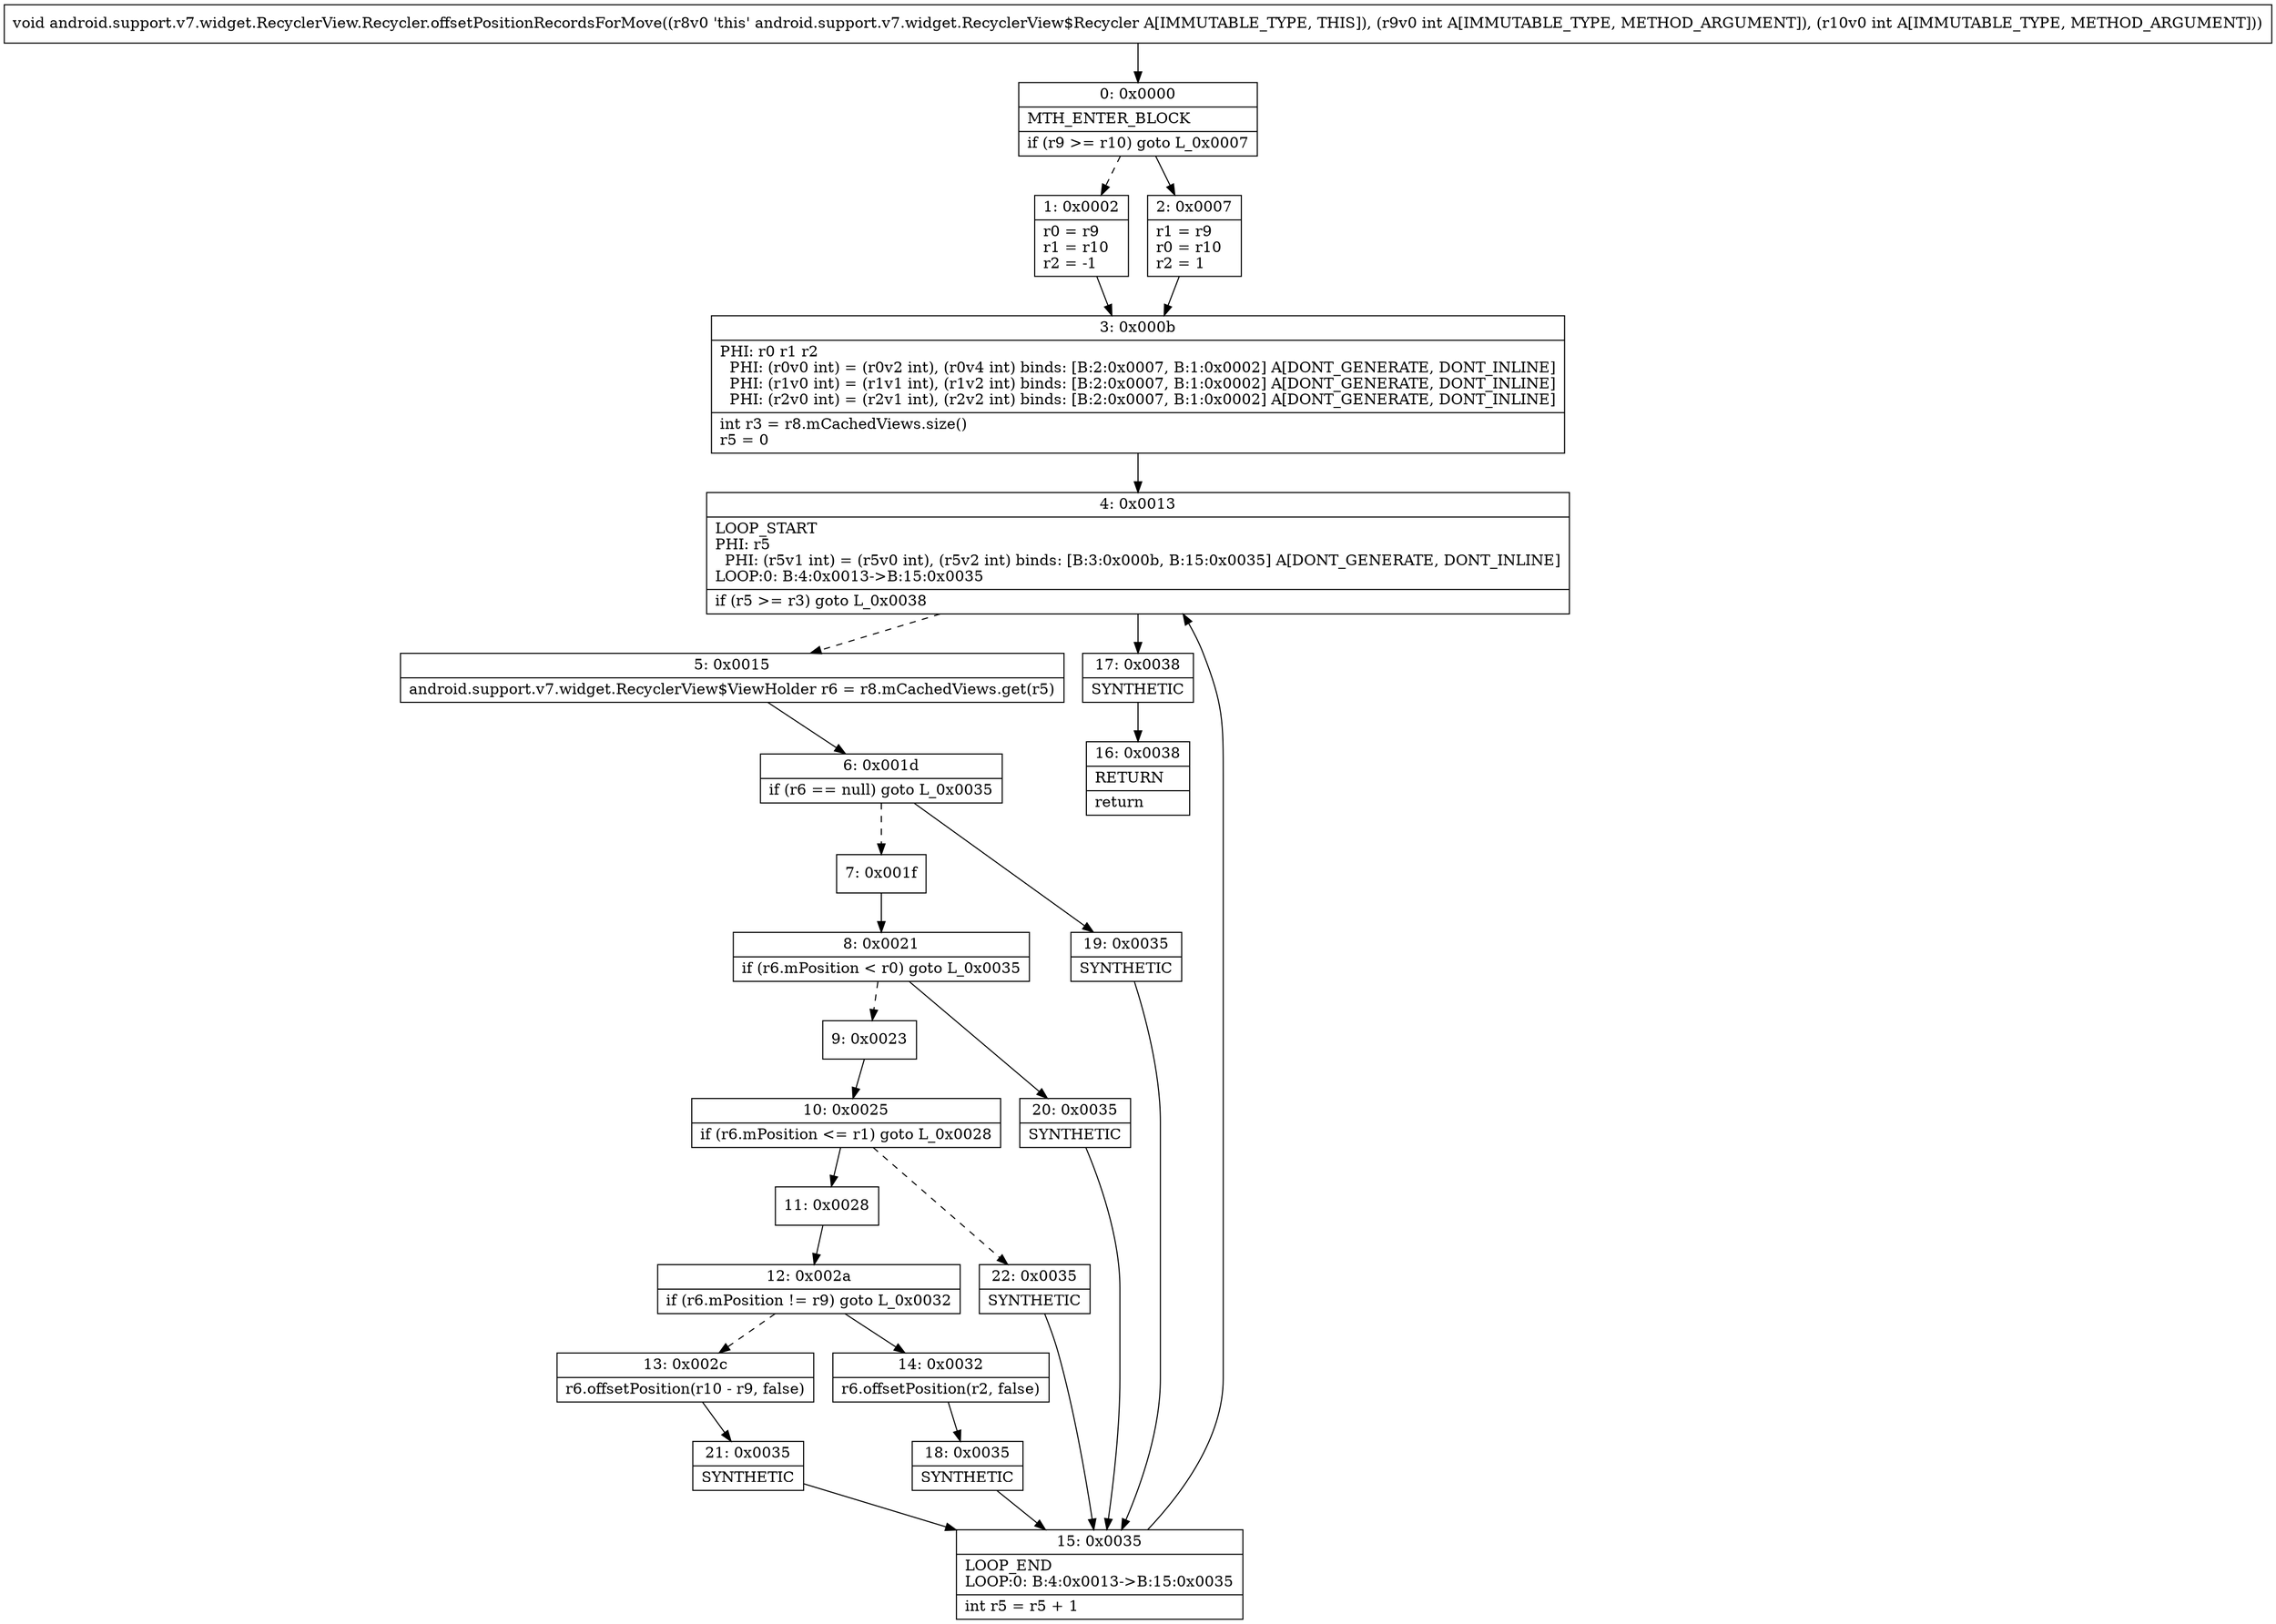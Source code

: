 digraph "CFG forandroid.support.v7.widget.RecyclerView.Recycler.offsetPositionRecordsForMove(II)V" {
Node_0 [shape=record,label="{0\:\ 0x0000|MTH_ENTER_BLOCK\l|if (r9 \>= r10) goto L_0x0007\l}"];
Node_1 [shape=record,label="{1\:\ 0x0002|r0 = r9\lr1 = r10\lr2 = \-1\l}"];
Node_2 [shape=record,label="{2\:\ 0x0007|r1 = r9\lr0 = r10\lr2 = 1\l}"];
Node_3 [shape=record,label="{3\:\ 0x000b|PHI: r0 r1 r2 \l  PHI: (r0v0 int) = (r0v2 int), (r0v4 int) binds: [B:2:0x0007, B:1:0x0002] A[DONT_GENERATE, DONT_INLINE]\l  PHI: (r1v0 int) = (r1v1 int), (r1v2 int) binds: [B:2:0x0007, B:1:0x0002] A[DONT_GENERATE, DONT_INLINE]\l  PHI: (r2v0 int) = (r2v1 int), (r2v2 int) binds: [B:2:0x0007, B:1:0x0002] A[DONT_GENERATE, DONT_INLINE]\l|int r3 = r8.mCachedViews.size()\lr5 = 0\l}"];
Node_4 [shape=record,label="{4\:\ 0x0013|LOOP_START\lPHI: r5 \l  PHI: (r5v1 int) = (r5v0 int), (r5v2 int) binds: [B:3:0x000b, B:15:0x0035] A[DONT_GENERATE, DONT_INLINE]\lLOOP:0: B:4:0x0013\-\>B:15:0x0035\l|if (r5 \>= r3) goto L_0x0038\l}"];
Node_5 [shape=record,label="{5\:\ 0x0015|android.support.v7.widget.RecyclerView$ViewHolder r6 = r8.mCachedViews.get(r5)\l}"];
Node_6 [shape=record,label="{6\:\ 0x001d|if (r6 == null) goto L_0x0035\l}"];
Node_7 [shape=record,label="{7\:\ 0x001f}"];
Node_8 [shape=record,label="{8\:\ 0x0021|if (r6.mPosition \< r0) goto L_0x0035\l}"];
Node_9 [shape=record,label="{9\:\ 0x0023}"];
Node_10 [shape=record,label="{10\:\ 0x0025|if (r6.mPosition \<= r1) goto L_0x0028\l}"];
Node_11 [shape=record,label="{11\:\ 0x0028}"];
Node_12 [shape=record,label="{12\:\ 0x002a|if (r6.mPosition != r9) goto L_0x0032\l}"];
Node_13 [shape=record,label="{13\:\ 0x002c|r6.offsetPosition(r10 \- r9, false)\l}"];
Node_14 [shape=record,label="{14\:\ 0x0032|r6.offsetPosition(r2, false)\l}"];
Node_15 [shape=record,label="{15\:\ 0x0035|LOOP_END\lLOOP:0: B:4:0x0013\-\>B:15:0x0035\l|int r5 = r5 + 1\l}"];
Node_16 [shape=record,label="{16\:\ 0x0038|RETURN\l|return\l}"];
Node_17 [shape=record,label="{17\:\ 0x0038|SYNTHETIC\l}"];
Node_18 [shape=record,label="{18\:\ 0x0035|SYNTHETIC\l}"];
Node_19 [shape=record,label="{19\:\ 0x0035|SYNTHETIC\l}"];
Node_20 [shape=record,label="{20\:\ 0x0035|SYNTHETIC\l}"];
Node_21 [shape=record,label="{21\:\ 0x0035|SYNTHETIC\l}"];
Node_22 [shape=record,label="{22\:\ 0x0035|SYNTHETIC\l}"];
MethodNode[shape=record,label="{void android.support.v7.widget.RecyclerView.Recycler.offsetPositionRecordsForMove((r8v0 'this' android.support.v7.widget.RecyclerView$Recycler A[IMMUTABLE_TYPE, THIS]), (r9v0 int A[IMMUTABLE_TYPE, METHOD_ARGUMENT]), (r10v0 int A[IMMUTABLE_TYPE, METHOD_ARGUMENT])) }"];
MethodNode -> Node_0;
Node_0 -> Node_1[style=dashed];
Node_0 -> Node_2;
Node_1 -> Node_3;
Node_2 -> Node_3;
Node_3 -> Node_4;
Node_4 -> Node_5[style=dashed];
Node_4 -> Node_17;
Node_5 -> Node_6;
Node_6 -> Node_7[style=dashed];
Node_6 -> Node_19;
Node_7 -> Node_8;
Node_8 -> Node_9[style=dashed];
Node_8 -> Node_20;
Node_9 -> Node_10;
Node_10 -> Node_11;
Node_10 -> Node_22[style=dashed];
Node_11 -> Node_12;
Node_12 -> Node_13[style=dashed];
Node_12 -> Node_14;
Node_13 -> Node_21;
Node_14 -> Node_18;
Node_15 -> Node_4;
Node_17 -> Node_16;
Node_18 -> Node_15;
Node_19 -> Node_15;
Node_20 -> Node_15;
Node_21 -> Node_15;
Node_22 -> Node_15;
}

